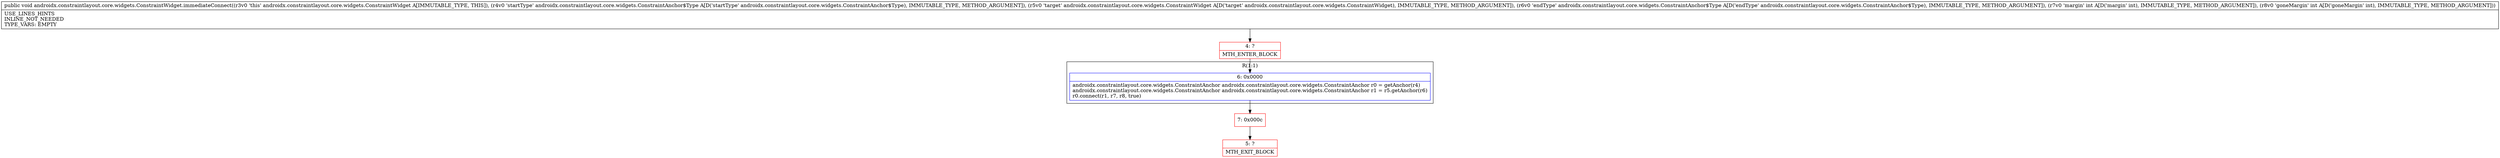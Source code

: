 digraph "CFG forandroidx.constraintlayout.core.widgets.ConstraintWidget.immediateConnect(Landroidx\/constraintlayout\/core\/widgets\/ConstraintAnchor$Type;Landroidx\/constraintlayout\/core\/widgets\/ConstraintWidget;Landroidx\/constraintlayout\/core\/widgets\/ConstraintAnchor$Type;II)V" {
subgraph cluster_Region_1822420318 {
label = "R(1:1)";
node [shape=record,color=blue];
Node_6 [shape=record,label="{6\:\ 0x0000|androidx.constraintlayout.core.widgets.ConstraintAnchor androidx.constraintlayout.core.widgets.ConstraintAnchor r0 = getAnchor(r4)\landroidx.constraintlayout.core.widgets.ConstraintAnchor androidx.constraintlayout.core.widgets.ConstraintAnchor r1 = r5.getAnchor(r6)\lr0.connect(r1, r7, r8, true)\l}"];
}
Node_4 [shape=record,color=red,label="{4\:\ ?|MTH_ENTER_BLOCK\l}"];
Node_7 [shape=record,color=red,label="{7\:\ 0x000c}"];
Node_5 [shape=record,color=red,label="{5\:\ ?|MTH_EXIT_BLOCK\l}"];
MethodNode[shape=record,label="{public void androidx.constraintlayout.core.widgets.ConstraintWidget.immediateConnect((r3v0 'this' androidx.constraintlayout.core.widgets.ConstraintWidget A[IMMUTABLE_TYPE, THIS]), (r4v0 'startType' androidx.constraintlayout.core.widgets.ConstraintAnchor$Type A[D('startType' androidx.constraintlayout.core.widgets.ConstraintAnchor$Type), IMMUTABLE_TYPE, METHOD_ARGUMENT]), (r5v0 'target' androidx.constraintlayout.core.widgets.ConstraintWidget A[D('target' androidx.constraintlayout.core.widgets.ConstraintWidget), IMMUTABLE_TYPE, METHOD_ARGUMENT]), (r6v0 'endType' androidx.constraintlayout.core.widgets.ConstraintAnchor$Type A[D('endType' androidx.constraintlayout.core.widgets.ConstraintAnchor$Type), IMMUTABLE_TYPE, METHOD_ARGUMENT]), (r7v0 'margin' int A[D('margin' int), IMMUTABLE_TYPE, METHOD_ARGUMENT]), (r8v0 'goneMargin' int A[D('goneMargin' int), IMMUTABLE_TYPE, METHOD_ARGUMENT]))  | USE_LINES_HINTS\lINLINE_NOT_NEEDED\lTYPE_VARS: EMPTY\l}"];
MethodNode -> Node_4;Node_6 -> Node_7;
Node_4 -> Node_6;
Node_7 -> Node_5;
}

